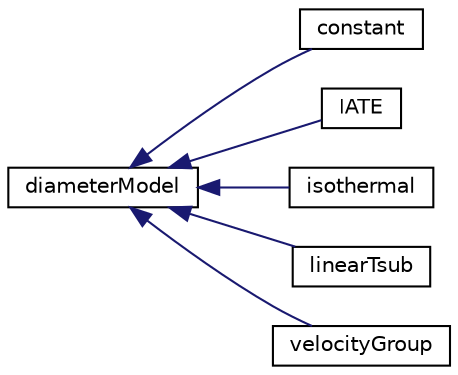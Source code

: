 digraph "Graphical Class Hierarchy"
{
  bgcolor="transparent";
  edge [fontname="Helvetica",fontsize="10",labelfontname="Helvetica",labelfontsize="10"];
  node [fontname="Helvetica",fontsize="10",shape=record];
  rankdir="LR";
  Node1 [label="diameterModel",height=0.2,width=0.4,color="black",URL="$classFoam_1_1diameterModel.html",tooltip="A2stract base-class for dispersed-phase particle diameter models. "];
  Node1 -> Node2 [dir="back",color="midnightblue",fontsize="10",style="solid",fontname="Helvetica"];
  Node2 [label="constant",height=0.2,width=0.4,color="black",URL="$classFoam_1_1diameterModels_1_1constant.html",tooltip="Constant dispersed-phase particle diameter model. "];
  Node1 -> Node3 [dir="back",color="midnightblue",fontsize="10",style="solid",fontname="Helvetica"];
  Node3 [label="IATE",height=0.2,width=0.4,color="black",URL="$classFoam_1_1diameterModels_1_1IATE.html",tooltip="IATE (Interfacial Area Transport Equation) bubble diameter model. "];
  Node1 -> Node4 [dir="back",color="midnightblue",fontsize="10",style="solid",fontname="Helvetica"];
  Node4 [label="isothermal",height=0.2,width=0.4,color="black",URL="$classFoam_1_1diameterModels_1_1isothermal.html",tooltip="Isothermal dispersed-phase particle diameter model. "];
  Node1 -> Node5 [dir="back",color="midnightblue",fontsize="10",style="solid",fontname="Helvetica"];
  Node5 [label="linearTsub",height=0.2,width=0.4,color="black",URL="$classFoam_1_1diameterModels_1_1linearTsub.html"];
  Node1 -> Node6 [dir="back",color="midnightblue",fontsize="10",style="solid",fontname="Helvetica"];
  Node6 [label="velocityGroup",height=0.2,width=0.4,color="black",URL="$classFoam_1_1diameterModels_1_1velocityGroup.html",tooltip="This diameterModel is intended for use with a populationBalanceModel in order to simulate polydispers..."];
}
